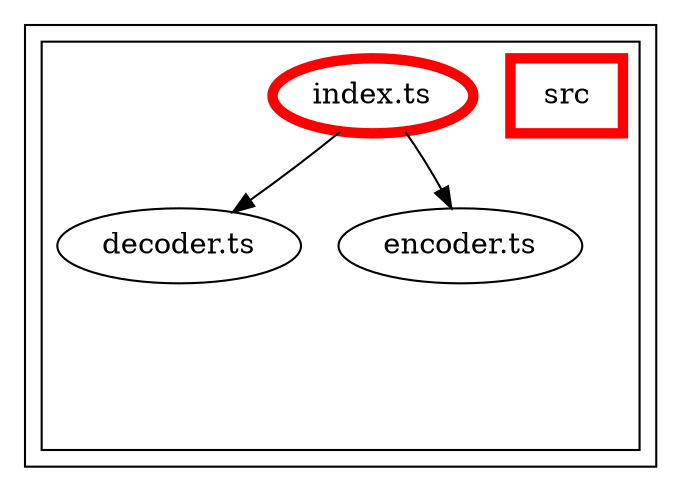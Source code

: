 digraph "dependency-graph-@siteimprove/alfa-encoding" {
  compound = true;
  "src/decoder.ts";
  "src/encoder.ts";
  subgraph "cluster_src" {
    color = "#000000";
    label = "";
    "exit_src" [
      style = "invis";
    ];
    subgraph "cluster_src" {
      color = "#000000";
      label = "";
      "name_src" [
        penwidth = 5;
        shape = "rectangle";
        color = "#ff0000";
        label = "src";
      ];
      "exit_src" [
        style = "invis";
      ];
      "src/decoder.ts" [
        label = "decoder.ts";
      ];
      "src/index.ts" [
        label = "index.ts";
        color = "#ff0000";
        penwidth = 5;
      ];
      "src/encoder.ts" [
        label = "encoder.ts";
      ];
      "src/decoder.ts" -> "exit_src" [
        style = "invis";
      ];
      "src/index.ts" -> "exit_src" [
        style = "invis";
      ];
      "src/encoder.ts" -> "exit_src" [
        style = "invis";
      ];
    }
    "exit_src" -> "exit_src" [
      style = "invis";
    ];
    "exit_src" -> "exit_src" [
      style = "invis";
    ];
    "exit_src" -> "exit_src" [
      style = "invis";
    ];
  }
  "src/index.ts" -> "src/decoder.ts" [
    style = "invis";
  ];
  "src/index.ts" -> "src/decoder.ts" [
    style = "solid";
    color = "black";
  ];
  "src/index.ts" -> "src/encoder.ts" [
    style = "invis";
  ];
  "src/index.ts" -> "src/encoder.ts" [
    style = "solid";
    color = "black";
  ];
}